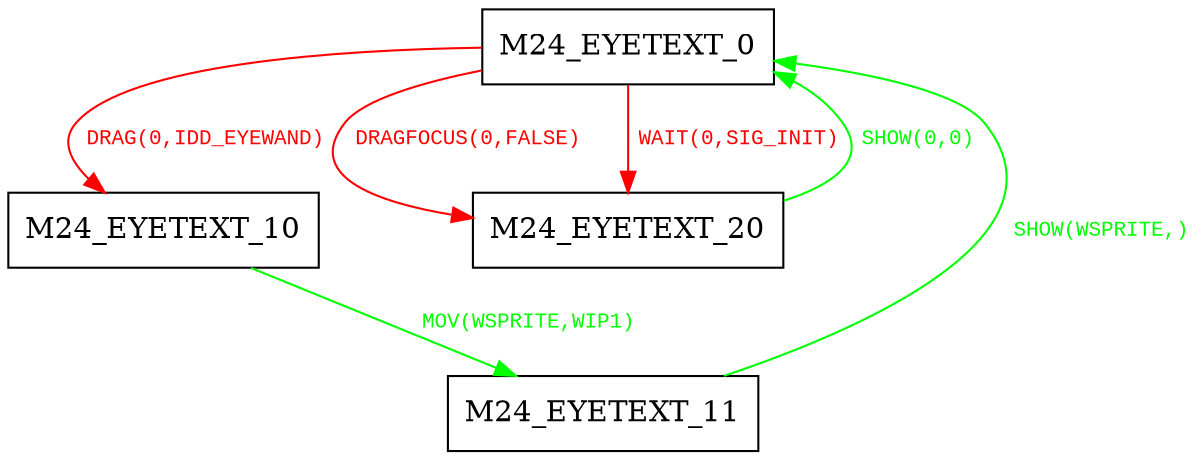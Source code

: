 digraph {
 node [shape=record];
"M24_EYETEXT_0" -> "M24_EYETEXT_10"[color=red, fontcolor=red, label=< <font face="Courier New" point-size="10">
DRAG(0,IDD_EYEWAND)<br/>
</font>>];
"M24_EYETEXT_0" -> "M24_EYETEXT_20"[color=red, fontcolor=red, label=< <font face="Courier New" point-size="10">
DRAGFOCUS(0,FALSE)<br/>
</font>>];
"M24_EYETEXT_0" -> "M24_EYETEXT_20"[color=red, fontcolor=red, label=< <font face="Courier New" point-size="10">
WAIT(0,SIG_INIT)<br/>
</font>>];
"M24_EYETEXT_10" -> "M24_EYETEXT_11"[color=green, fontcolor=green, label=< <font face="Courier New" point-size="10">
MOV(WSPRITE,WIP1)<br/>
</font>>];
"M24_EYETEXT_11" -> "M24_EYETEXT_0"[color=green, fontcolor=green, label=< <font face="Courier New" point-size="10">
SHOW(WSPRITE,)<br/>
</font>>];
"M24_EYETEXT_20" -> "M24_EYETEXT_0"[color=green, fontcolor=green, label=< <font face="Courier New" point-size="10">
SHOW(0,0)<br/>
</font>>];
}

